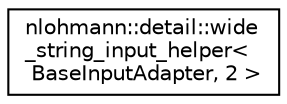 digraph "Graphical Class Hierarchy"
{
 // LATEX_PDF_SIZE
  edge [fontname="Helvetica",fontsize="10",labelfontname="Helvetica",labelfontsize="10"];
  node [fontname="Helvetica",fontsize="10",shape=record];
  rankdir="LR";
  Node0 [label="nlohmann::detail::wide\l_string_input_helper\<\l BaseInputAdapter, 2 \>",height=0.2,width=0.4,color="black", fillcolor="white", style="filled",URL="$df/d83/structnlohmann_1_1detail_1_1wide__string__input__helper_3_01BaseInputAdapter_00_012_01_4.html",tooltip=" "];
}
